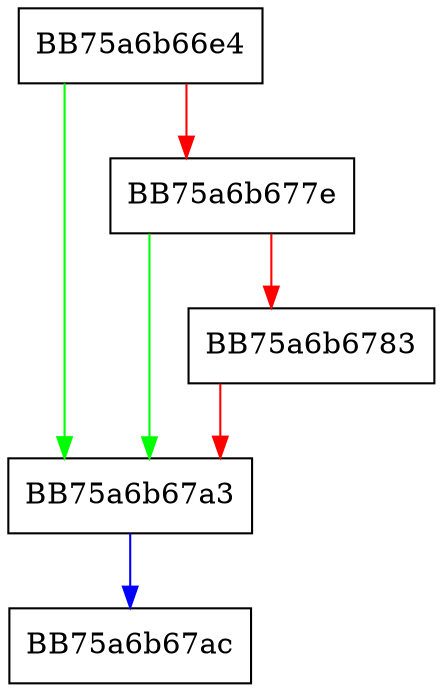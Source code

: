 digraph PrefetchMedPriAttributes {
  node [shape="box"];
  graph [splines=ortho];
  BB75a6b66e4 -> BB75a6b67a3 [color="green"];
  BB75a6b66e4 -> BB75a6b677e [color="red"];
  BB75a6b677e -> BB75a6b67a3 [color="green"];
  BB75a6b677e -> BB75a6b6783 [color="red"];
  BB75a6b6783 -> BB75a6b67a3 [color="red"];
  BB75a6b67a3 -> BB75a6b67ac [color="blue"];
}